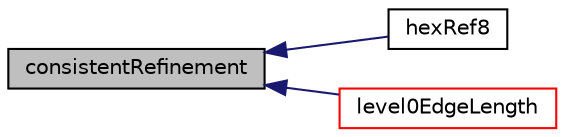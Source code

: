 digraph "consistentRefinement"
{
  bgcolor="transparent";
  edge [fontname="Helvetica",fontsize="10",labelfontname="Helvetica",labelfontsize="10"];
  node [fontname="Helvetica",fontsize="10",shape=record];
  rankdir="LR";
  Node2998 [label="consistentRefinement",height=0.2,width=0.4,color="black", fillcolor="grey75", style="filled", fontcolor="black"];
  Node2998 -> Node2999 [dir="back",color="midnightblue",fontsize="10",style="solid",fontname="Helvetica"];
  Node2999 [label="hexRef8",height=0.2,width=0.4,color="black",URL="$a22413.html#a4caf2d747a4f2fcdb9b61ff6861b318e",tooltip="Construct from mesh and refinement data and optional size of. "];
  Node2998 -> Node3000 [dir="back",color="midnightblue",fontsize="10",style="solid",fontname="Helvetica"];
  Node3000 [label="level0EdgeLength",height=0.2,width=0.4,color="red",URL="$a22413.html#a5038ef57fdb5e24db3472bc037c5a270",tooltip="Typical edge length between unrefined points. "];
}

